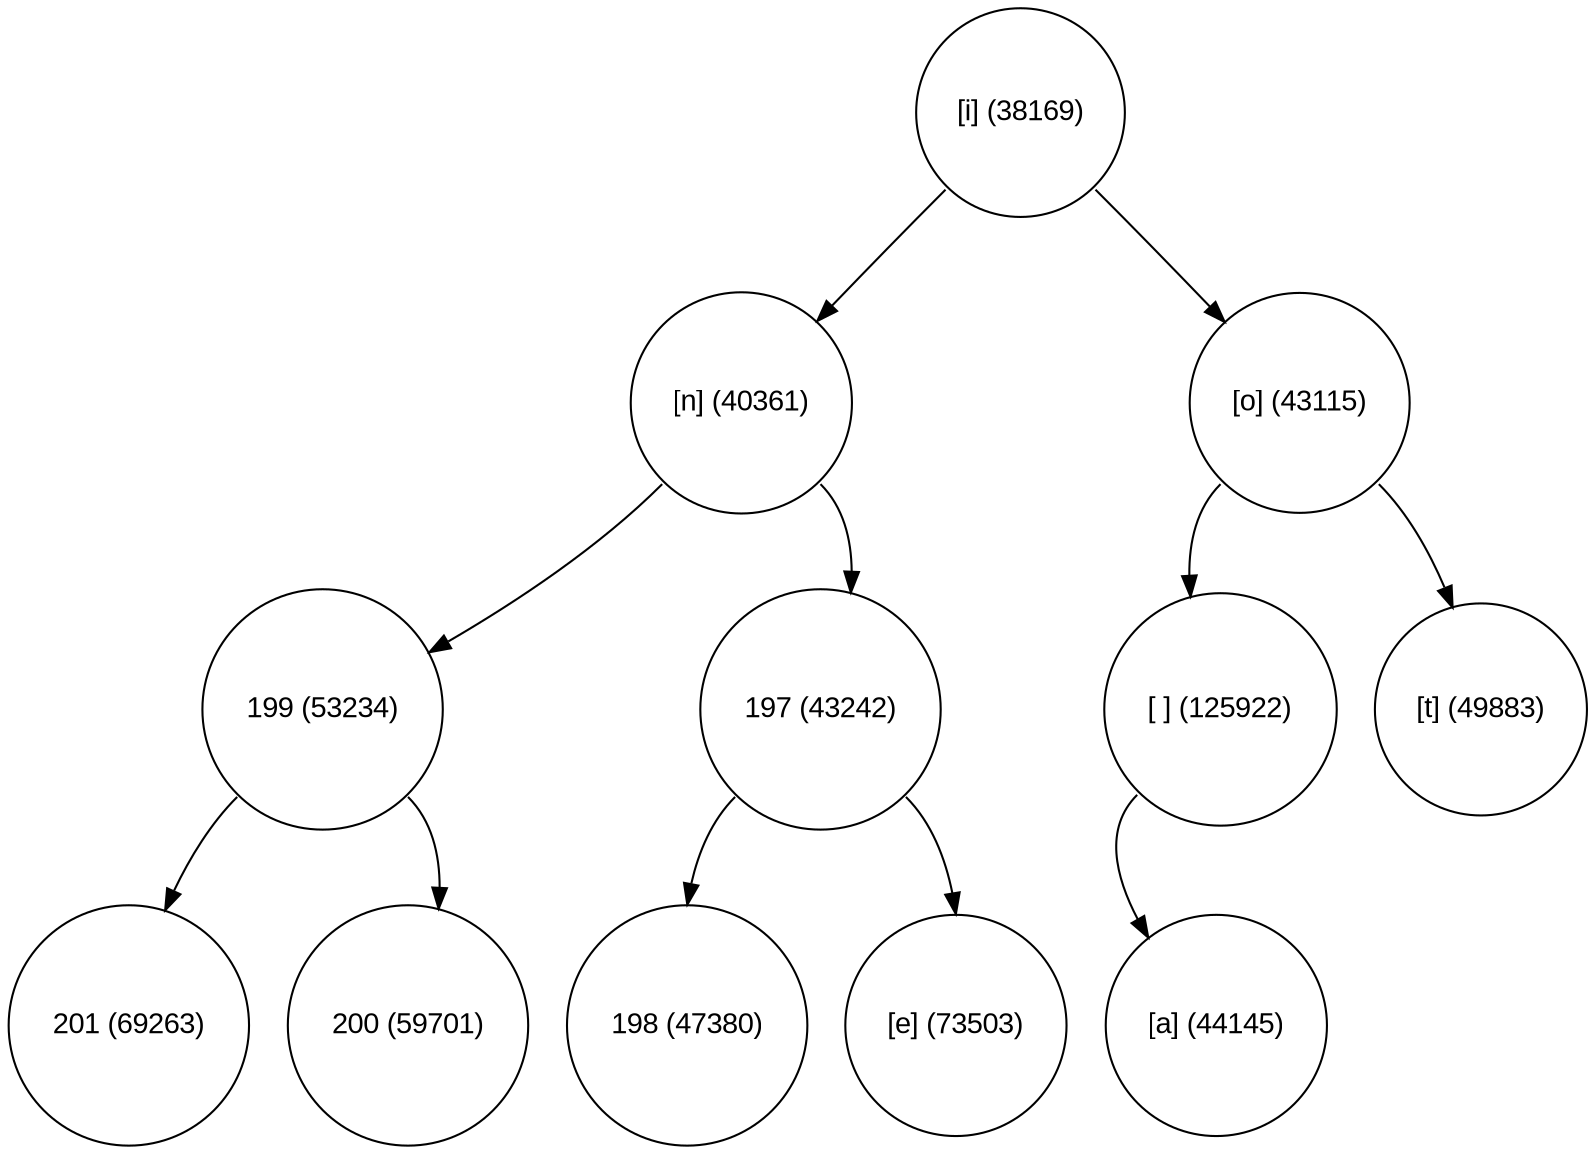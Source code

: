 digraph move_down {
	node [fontname="Arial", shape="circle", width=0.5]; 

	0 [label = "[i] (38169)"];
	0:sw -> 1;
	1 [label = "[n] (40361)"];
	1:sw -> 3;
	3 [label = "199 (53234)"];
	3:sw -> 7;
	7 [label = "201 (69263)"];
	3:se -> 8;
	8 [label = "200 (59701)"];
	1:se -> 4;
	4 [label = "197 (43242)"];
	4:sw -> 9;
	9 [label = "198 (47380)"];
	4:se -> 10;
	10 [label = "[e] (73503)"];
	0:se -> 2;
	2 [label = "[o] (43115)"];
	2:sw -> 5;
	5 [label = "[ ] (125922)"];
	5:sw -> 11;
	11 [label = "[a] (44145)"];
	2:se -> 6;
	6 [label = "[t] (49883)"];
}
